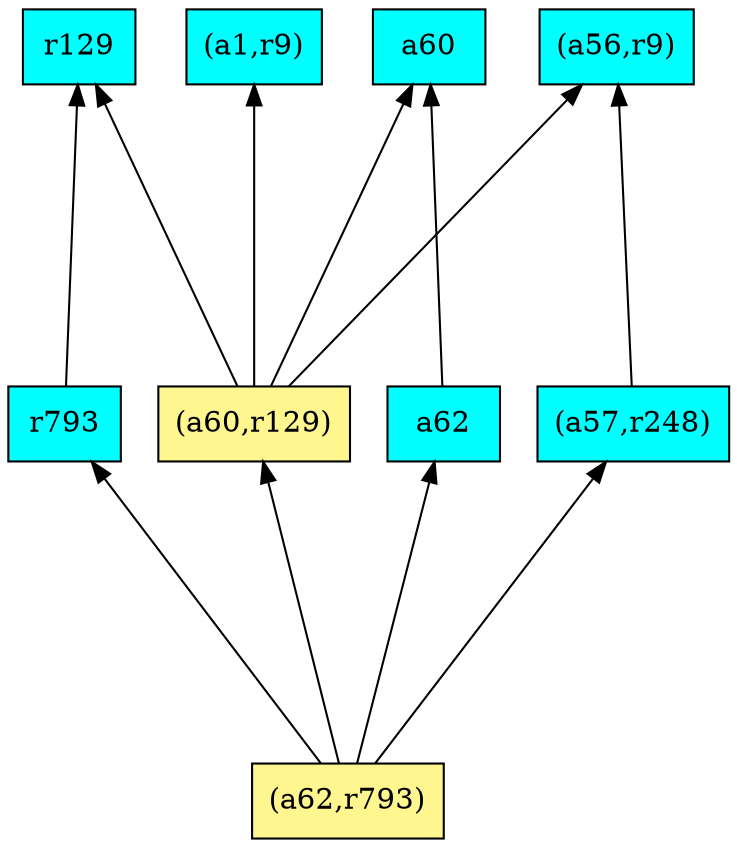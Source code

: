 digraph G {
rankdir=BT;ranksep="2.0";
"(a1,r9)" [shape=record,fillcolor=cyan,style=filled,label="{(a1,r9)}"];
"r129" [shape=record,fillcolor=cyan,style=filled,label="{r129}"];
"a62" [shape=record,fillcolor=cyan,style=filled,label="{a62}"];
"a60" [shape=record,fillcolor=cyan,style=filled,label="{a60}"];
"(a57,r248)" [shape=record,fillcolor=cyan,style=filled,label="{(a57,r248)}"];
"(a56,r9)" [shape=record,fillcolor=cyan,style=filled,label="{(a56,r9)}"];
"r793" [shape=record,fillcolor=cyan,style=filled,label="{r793}"];
"(a62,r793)" [shape=record,fillcolor=khaki1,style=filled,label="{(a62,r793)}"];
"(a60,r129)" [shape=record,fillcolor=khaki1,style=filled,label="{(a60,r129)}"];
"a62" -> "a60"
"(a57,r248)" -> "(a56,r9)"
"r793" -> "r129"
"(a62,r793)" -> "(a60,r129)"
"(a62,r793)" -> "(a57,r248)"
"(a62,r793)" -> "r793"
"(a62,r793)" -> "a62"
"(a60,r129)" -> "a60"
"(a60,r129)" -> "r129"
"(a60,r129)" -> "(a1,r9)"
"(a60,r129)" -> "(a56,r9)"
}